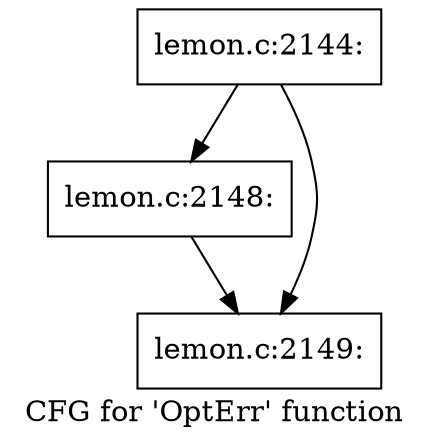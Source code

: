 digraph "CFG for 'OptErr' function" {
	label="CFG for 'OptErr' function";

	Node0x5625653d74d0 [shape=record,label="{lemon.c:2144:}"];
	Node0x5625653d74d0 -> Node0x5625653d7d90;
	Node0x5625653d74d0 -> Node0x5625653d7de0;
	Node0x5625653d7d90 [shape=record,label="{lemon.c:2148:}"];
	Node0x5625653d7d90 -> Node0x5625653d7de0;
	Node0x5625653d7de0 [shape=record,label="{lemon.c:2149:}"];
}
